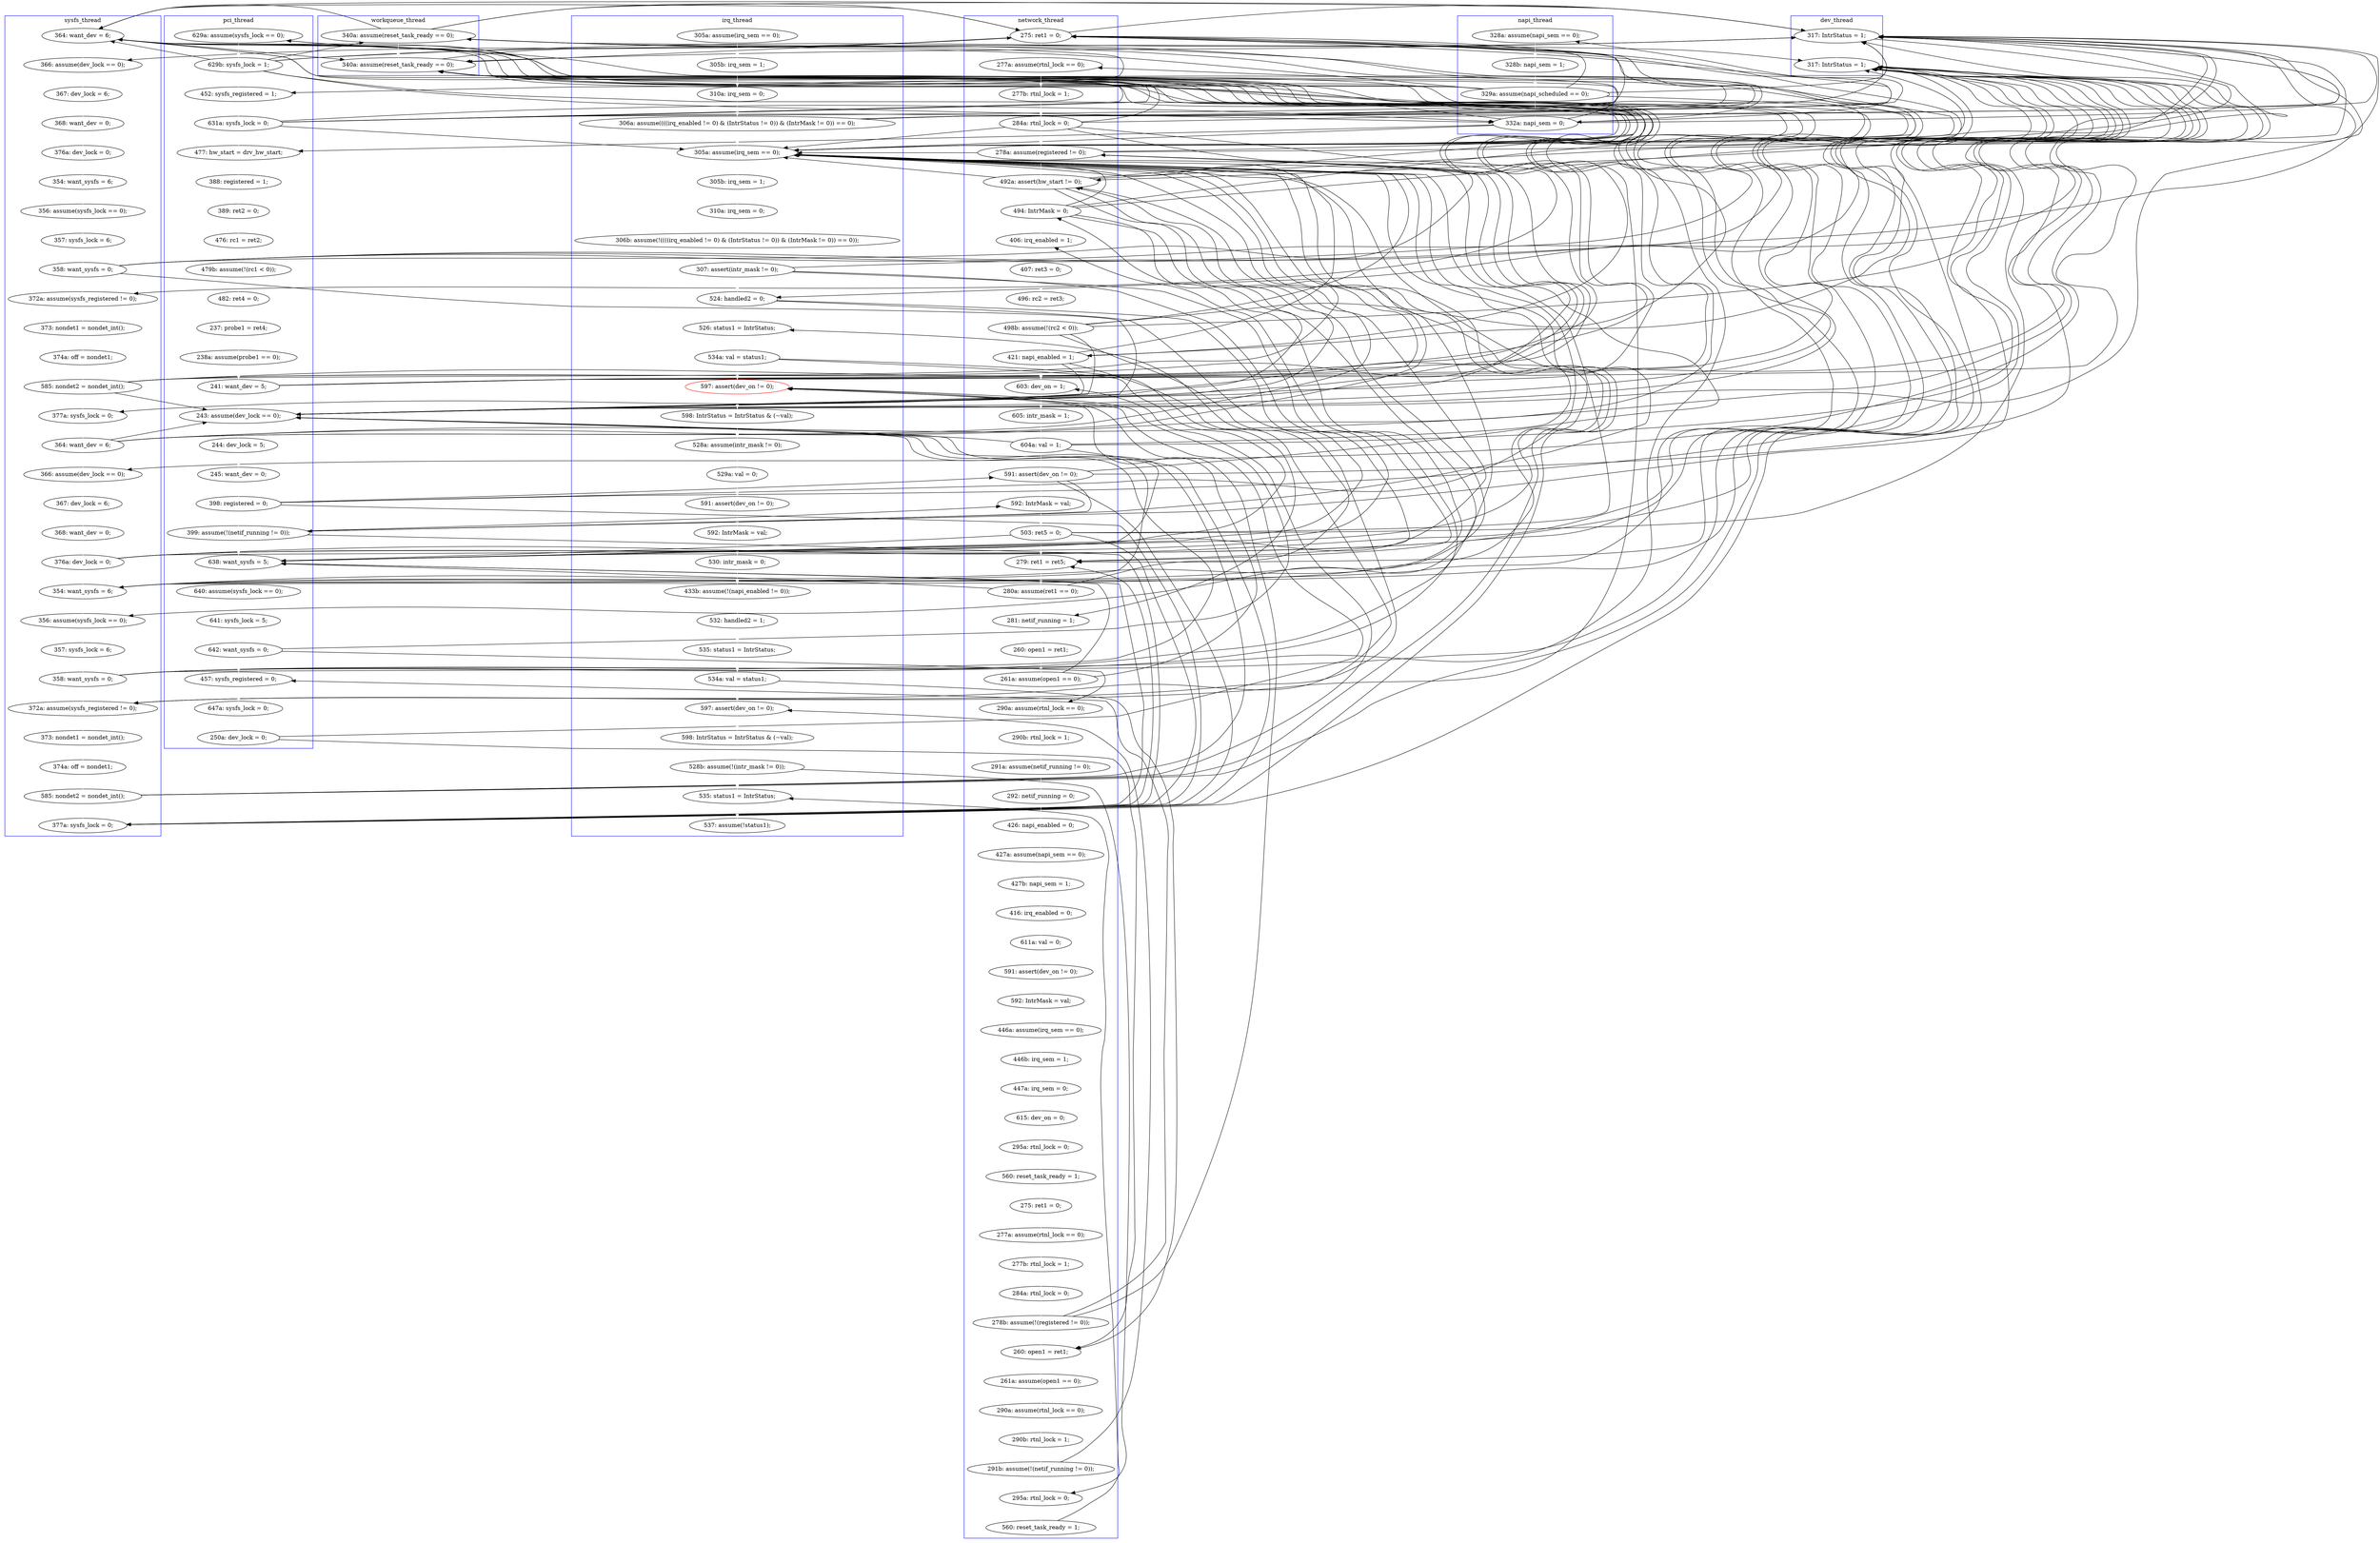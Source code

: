 digraph Counterexample {
	50 -> 89 [color = black, style = solid, constraint = false]
	109 -> 148 [color = black, style = solid, constraint = false]
	209 -> 211 [color = white, style = solid]
	129 -> 192 [color = black, style = solid, constraint = false]
	50 -> 118 [color = black, style = solid, constraint = false]
	86 -> 163 [color = white, style = solid]
	243 -> 246 [color = white, style = solid]
	154 -> 155 [color = white, style = solid]
	129 -> 148 [color = black, style = solid, constraint = false]
	116 -> 148 [color = black, style = solid, constraint = false]
	261 -> 262 [color = white, style = solid]
	138 -> 182 [color = black, style = solid, constraint = false]
	95 -> 96 [color = white, style = solid]
	116 -> 120 [color = white, style = solid]
	130 -> 148 [color = black, style = solid, constraint = false]
	184 -> 186 [color = white, style = solid]
	89 -> 90 [color = black, style = solid, constraint = false]
	123 -> 148 [color = black, style = solid, constraint = false]
	118 -> 148 [color = black, style = solid, constraint = false]
	129 -> 131 [color = white, style = solid]
	148 -> 149 [color = black, style = solid, constraint = false]
	50 -> 182 [color = black, style = solid, constraint = false]
	192 -> 209 [color = black, style = solid, constraint = false]
	61 -> 68 [color = white, style = solid]
	226 -> 230 [color = white, style = solid]
	80 -> 81 [color = white, style = solid]
	314 -> 319 [color = white, style = solid]
	203 -> 206 [color = white, style = solid]
	192 -> 195 [color = black, style = solid, constraint = false]
	129 -> 130 [color = black, style = solid, constraint = false]
	77 -> 80 [color = white, style = solid]
	138 -> 148 [color = black, style = solid, constraint = false]
	149 -> 163 [color = black, style = solid, constraint = false]
	141 -> 142 [color = white, style = solid]
	87 -> 118 [color = black, style = solid, constraint = false]
	43 -> 65 [color = white, style = solid]
	116 -> 182 [color = black, style = solid, constraint = false]
	265 -> 297 [color = white, style = solid]
	81 -> 82 [color = white, style = solid]
	307 -> 314 [color = white, style = solid]
	198 -> 199 [color = black, style = solid, constraint = false]
	35 -> 118 [color = black, style = solid, constraint = false]
	89 -> 163 [color = black, style = solid, constraint = false]
	35 -> 49 [color = black, style = solid, constraint = false]
	82 -> 85 [color = white, style = solid]
	87 -> 90 [color = white, style = solid]
	158 -> 180 [color = white, style = solid]
	129 -> 182 [color = black, style = solid, constraint = false]
	109 -> 113 [color = black, style = solid, constraint = false]
	309 -> 312 [color = white, style = solid]
	35 -> 87 [color = black, style = solid, constraint = false]
	43 -> 89 [color = black, style = solid, constraint = false]
	158 -> 182 [color = black, style = solid, constraint = false]
	158 -> 160 [color = black, style = solid, constraint = false]
	173 -> 209 [color = white, style = solid]
	101 -> 104 [color = black, style = solid, constraint = false]
	145 -> 149 [color = white, style = solid]
	118 -> 129 [color = black, style = solid, constraint = false]
	101 -> 182 [color = black, style = solid, constraint = false]
	86 -> 89 [color = black, style = solid, constraint = false]
	94 -> 95 [color = white, style = solid]
	269 -> 273 [color = white, style = solid]
	109 -> 114 [color = white, style = solid]
	162 -> 163 [color = black, style = solid, constraint = false]
	162 -> 182 [color = black, style = solid, constraint = false]
	307 -> 308 [color = black, style = solid, constraint = false]
	123 -> 129 [color = black, style = solid, constraint = false]
	131 -> 192 [color = black, style = solid, constraint = false]
	130 -> 131 [color = black, style = solid, constraint = false]
	138 -> 140 [color = black, style = solid, constraint = false]
	212 -> 213 [color = white, style = solid]
	123 -> 163 [color = black, style = solid, constraint = false]
	284 -> 286 [color = white, style = solid]
	140 -> 141 [color = white, style = solid]
	51 -> 148 [color = white, style = solid]
	292 -> 293 [color = white, style = solid]
	61 -> 118 [color = black, style = solid, constraint = false]
	283 -> 284 [color = white, style = solid]
	43 -> 51 [color = black, style = solid, constraint = false]
	206 -> 276 [color = black, style = solid, constraint = false]
	50 -> 87 [color = black, style = solid, constraint = false]
	105 -> 106 [color = white, style = solid]
	171 -> 173 [color = white, style = solid]
	89 -> 118 [color = black, style = solid, constraint = false]
	263 -> 265 [color = white, style = solid]
	113 -> 118 [color = black, style = solid, constraint = false]
	192 -> 194 [color = black, style = solid, constraint = false]
	179 -> 180 [color = black, style = solid, constraint = false]
	65 -> 89 [color = black, style = solid, constraint = false]
	213 -> 276 [color = black, style = solid, constraint = false]
	172 -> 182 [color = black, style = solid, constraint = false]
	213 -> 267 [color = white, style = solid]
	87 -> 89 [color = black, style = solid, constraint = false]
	194 -> 195 [color = black, style = solid, constraint = false]
	65 -> 182 [color = black, style = solid, constraint = false]
	118 -> 182 [color = black, style = solid, constraint = false]
	65 -> 68 [color = black, style = solid, constraint = false]
	236 -> 237 [color = white, style = solid]
	213 -> 215 [color = black, style = solid, constraint = false]
	75 -> 76 [color = white, style = solid]
	148 -> 182 [color = black, style = solid, constraint = false]
	85 -> 86 [color = white, style = solid]
	129 -> 163 [color = black, style = solid, constraint = false]
	199 -> 201 [color = white, style = solid]
	131 -> 163 [color = black, style = solid, constraint = false]
	179 -> 209 [color = black, style = solid, constraint = false]
	93 -> 94 [color = white, style = solid]
	43 -> 182 [color = black, style = solid, constraint = false]
	149 -> 153 [color = black, style = solid, constraint = false]
	35 -> 182 [color = white, style = solid]
	206 -> 209 [color = black, style = solid, constraint = false]
	273 -> 276 [color = black, style = solid, constraint = false]
	96 -> 97 [color = white, style = solid]
	61 -> 65 [color = black, style = solid, constraint = false]
	276 -> 277 [color = white, style = solid]
	35 -> 51 [color = black, style = solid, constraint = false]
	145 -> 192 [color = black, style = solid, constraint = false]
	179 -> 192 [color = black, style = solid, constraint = false]
	114 -> 116 [color = white, style = solid]
	137 -> 138 [color = white, style = solid]
	145 -> 163 [color = black, style = solid, constraint = false]
	180 -> 209 [color = black, style = solid, constraint = false]
	180 -> 182 [color = black, style = solid, constraint = false]
	101 -> 118 [color = black, style = solid, constraint = false]
	218 -> 219 [color = white, style = solid]
	173 -> 182 [color = black, style = solid, constraint = false]
	273 -> 297 [color = black, style = solid, constraint = false]
	138 -> 153 [color = white, style = solid]
	182 -> 183 [color = white, style = solid]
	186 -> 188 [color = white, style = solid]
	241 -> 242 [color = white, style = solid]
	118 -> 120 [color = black, style = solid, constraint = false]
	206 -> 215 [color = white, style = solid]
	319 -> 332 [color = black, style = solid, constraint = false]
	171 -> 172 [color = black, style = solid, constraint = false]
	183 -> 184 [color = white, style = solid]
	113 -> 182 [color = black, style = solid, constraint = false]
	312 -> 314 [color = black, style = solid, constraint = false]
	194 -> 209 [color = black, style = solid, constraint = false]
	92 -> 93 [color = white, style = solid]
	29 -> 31 [color = white, style = solid]
	35 -> 89 [color = black, style = solid, constraint = false]
	234 -> 236 [color = white, style = solid]
	99 -> 100 [color = white, style = solid]
	201 -> 276 [color = white, style = solid]
	113 -> 148 [color = black, style = solid, constraint = false]
	86 -> 148 [color = black, style = solid, constraint = false]
	295 -> 308 [color = white, style = solid]
	76 -> 77 [color = white, style = solid]
	123 -> 130 [color = white, style = solid]
	89 -> 99 [color = white, style = solid]
	130 -> 163 [color = black, style = solid, constraint = false]
	198 -> 202 [color = white, style = solid]
	165 -> 171 [color = white, style = solid]
	120 -> 121 [color = white, style = solid]
	122 -> 123 [color = white, style = solid]
	130 -> 136 [color = white, style = solid]
	51 -> 87 [color = black, style = solid, constraint = false]
	89 -> 148 [color = black, style = solid, constraint = false]
	162 -> 180 [color = black, style = solid, constraint = false]
	61 -> 89 [color = black, style = solid, constraint = false]
	158 -> 163 [color = black, style = solid, constraint = false]
	113 -> 163 [color = black, style = solid, constraint = false]
	87 -> 163 [color = black, style = solid, constraint = false]
	173 -> 176 [color = black, style = solid, constraint = false]
	136 -> 137 [color = white, style = solid]
	148 -> 192 [color = black, style = solid, constraint = false]
	173 -> 192 [color = black, style = solid, constraint = false]
	131 -> 136 [color = black, style = solid, constraint = false]
	131 -> 182 [color = black, style = solid, constraint = false]
	89 -> 182 [color = black, style = solid, constraint = false]
	109 -> 163 [color = black, style = solid, constraint = false]
	161 -> 162 [color = white, style = solid]
	267 -> 269 [color = white, style = solid]
	51 -> 56 [color = black, style = solid, constraint = false]
	86 -> 118 [color = black, style = solid, constraint = false]
	100 -> 101 [color = white, style = solid]
	172 -> 176 [color = white, style = solid]
	188 -> 209 [color = black, style = solid, constraint = false]
	179 -> 195 [color = white, style = solid]
	116 -> 118 [color = black, style = solid, constraint = false]
	188 -> 192 [color = black, style = solid, constraint = false]
	56 -> 61 [color = white, style = solid]
	138 -> 192 [color = black, style = solid, constraint = false]
	171 -> 182 [color = black, style = solid, constraint = false]
	308 -> 309 [color = white, style = solid]
	130 -> 192 [color = black, style = solid, constraint = false]
	51 -> 118 [color = black, style = solid, constraint = false]
	262 -> 263 [color = white, style = solid]
	173 -> 180 [color = black, style = solid, constraint = false]
	86 -> 182 [color = black, style = solid, constraint = false]
	123 -> 182 [color = black, style = solid, constraint = false]
	211 -> 212 [color = white, style = solid]
	61 -> 182 [color = black, style = solid, constraint = false]
	101 -> 163 [color = black, style = solid, constraint = false]
	281 -> 283 [color = white, style = solid]
	118 -> 192 [color = white, style = solid]
	51 -> 89 [color = black, style = solid, constraint = false]
	101 -> 113 [color = white, style = solid]
	237 -> 241 [color = white, style = solid]
	188 -> 195 [color = black, style = solid, constraint = false]
	224 -> 225 [color = white, style = solid]
	50 -> 51 [color = black, style = solid, constraint = false]
	131 -> 140 [color = white, style = solid]
	265 -> 267 [color = black, style = solid, constraint = false]
	116 -> 129 [color = black, style = solid, constraint = false]
	97 -> 104 [color = white, style = solid]
	201 -> 202 [color = black, style = solid, constraint = false]
	305 -> 307 [color = white, style = solid]
	300 -> 304 [color = white, style = solid]
	123 -> 192 [color = black, style = solid, constraint = false]
	131 -> 148 [color = black, style = solid, constraint = false]
	97 -> 182 [color = black, style = solid, constraint = false]
	201 -> 209 [color = black, style = solid, constraint = false]
	50 -> 65 [color = black, style = solid, constraint = false]
	90 -> 91 [color = white, style = solid]
	61 -> 148 [color = black, style = solid, constraint = false]
	104 -> 105 [color = white, style = solid]
	242 -> 243 [color = white, style = solid]
	163 -> 164 [color = white, style = solid]
	215 -> 216 [color = white, style = solid]
	230 -> 234 [color = white, style = solid]
	172 -> 192 [color = black, style = solid, constraint = false]
	113 -> 129 [color = white, style = solid]
	277 -> 280 [color = white, style = solid]
	40 -> 41 [color = white, style = solid]
	31 -> 35 [color = white, style = solid]
	118 -> 163 [color = black, style = solid, constraint = false]
	216 -> 218 [color = white, style = solid]
	293 -> 295 [color = white, style = solid]
	35 -> 40 [color = black, style = solid, constraint = false]
	149 -> 160 [color = white, style = solid]
	286 -> 290 [color = white, style = solid]
	61 -> 87 [color = black, style = solid, constraint = false]
	295 -> 297 [color = black, style = solid, constraint = false]
	65 -> 148 [color = black, style = solid, constraint = false]
	160 -> 161 [color = white, style = solid]
	149 -> 192 [color = black, style = solid, constraint = false]
	297 -> 300 [color = white, style = solid]
	145 -> 182 [color = black, style = solid, constraint = false]
	101 -> 148 [color = black, style = solid, constraint = false]
	50 -> 56 [color = white, style = solid]
	43 -> 49 [color = black, style = solid, constraint = false]
	280 -> 281 [color = white, style = solid]
	97 -> 148 [color = black, style = solid, constraint = false]
	28 -> 29 [color = white, style = solid]
	145 -> 148 [color = black, style = solid, constraint = false]
	246 -> 249 [color = white, style = solid]
	86 -> 87 [color = black, style = solid, constraint = false]
	176 -> 179 [color = white, style = solid]
	162 -> 172 [color = white, style = solid]
	91 -> 92 [color = white, style = solid]
	254 -> 260 [color = white, style = solid]
	51 -> 65 [color = black, style = solid, constraint = false]
	43 -> 118 [color = black, style = solid, constraint = false]
	116 -> 163 [color = black, style = solid, constraint = false]
	260 -> 261 [color = white, style = solid]
	97 -> 163 [color = black, style = solid, constraint = false]
	87 -> 148 [color = black, style = solid, constraint = false]
	198 -> 209 [color = black, style = solid, constraint = false]
	202 -> 203 [color = white, style = solid]
	265 -> 276 [color = black, style = solid, constraint = false]
	290 -> 292 [color = white, style = solid]
	149 -> 182 [color = black, style = solid, constraint = false]
	109 -> 182 [color = black, style = solid, constraint = false]
	153 -> 154 [color = white, style = solid]
	41 -> 43 [color = white, style = solid]
	162 -> 192 [color = black, style = solid, constraint = false]
	172 -> 173 [color = black, style = solid, constraint = false]
	312 -> 332 [color = white, style = solid]
	130 -> 182 [color = black, style = solid, constraint = false]
	145 -> 153 [color = black, style = solid, constraint = false]
	195 -> 198 [color = white, style = solid]
	113 -> 114 [color = black, style = solid, constraint = false]
	142 -> 145 [color = white, style = solid]
	188 -> 194 [color = white, style = solid]
	68 -> 75 [color = white, style = solid]
	97 -> 99 [color = black, style = solid, constraint = false]
	180 -> 195 [color = black, style = solid, constraint = false]
	304 -> 305 [color = white, style = solid]
	171 -> 180 [color = black, style = solid, constraint = false]
	65 -> 87 [color = black, style = solid, constraint = false]
	164 -> 165 [color = white, style = solid]
	219 -> 224 [color = white, style = solid]
	158 -> 192 [color = black, style = solid, constraint = false]
	106 -> 109 [color = white, style = solid]
	109 -> 118 [color = black, style = solid, constraint = false]
	87 -> 182 [color = black, style = solid, constraint = false]
	179 -> 182 [color = black, style = solid, constraint = false]
	148 -> 153 [color = black, style = solid, constraint = false]
	332 -> 334 [color = white, style = solid]
	97 -> 118 [color = black, style = solid, constraint = false]
	43 -> 87 [color = black, style = solid, constraint = false]
	155 -> 158 [color = white, style = solid]
	138 -> 163 [color = black, style = solid, constraint = false]
	121 -> 122 [color = white, style = solid]
	148 -> 163 [color = black, style = solid, constraint = false]
	51 -> 182 [color = black, style = solid, constraint = false]
	225 -> 226 [color = white, style = solid]
	65 -> 118 [color = black, style = solid, constraint = false]
	171 -> 192 [color = black, style = solid, constraint = false]
	172 -> 180 [color = black, style = solid, constraint = false]
	249 -> 254 [color = white, style = solid]
	49 -> 50 [color = white, style = solid]
	180 -> 192 [color = black, style = solid, constraint = false]
	194 -> 199 [color = white, style = solid]
	subgraph cluster4 {
		label = napi_thread
		color = blue
		43  [label = "329a: assume(napi_scheduled == 0);"]
		41  [label = "328b: napi_sem = 1;"]
		40  [label = "328a: assume(napi_sem == 0);"]
		65  [label = "332a: napi_sem = 0;"]
	}
	subgraph cluster5 {
		label = workqueue_thread
		color = blue
		148  [label = "340a: assume(reset_task_ready == 0);"]
		51  [label = "340a: assume(reset_task_ready == 0);"]
	}
	subgraph cluster1 {
		label = pci_thread
		color = blue
		273  [label = "250a: dev_lock = 0;"]
		61  [label = "631a: sysfs_lock = 0;"]
		86  [label = "241: want_dev = 5;"]
		80  [label = "479b: assume(!(rc1 < 0));"]
		81  [label = "482: ret4 = 0;"]
		164  [label = "244: dev_lock = 5;"]
		165  [label = "245: want_dev = 0;"]
		211  [label = "640: assume(sysfs_lock == 0);"]
		77  [label = "476: rc1 = ret2;"]
		75  [label = "388: registered = 1;"]
		269  [label = "647a: sysfs_lock = 0;"]
		173  [label = "399: assume(!(netif_running != 0));"]
		56  [label = "452: sysfs_registered = 1;"]
		76  [label = "389: ret2 = 0;"]
		209  [label = "638: want_sysfs = 5;"]
		212  [label = "641: sysfs_lock = 5;"]
		163  [label = "243: assume(dev_lock == 0);"]
		171  [label = "398: registered = 0;"]
		50  [label = "629b: sysfs_lock = 1;"]
		267  [label = "457: sysfs_registered = 0;"]
		213  [label = "642: want_sysfs = 0;"]
		85  [label = "238a: assume(probe1 == 0);"]
		82  [label = "237: probe1 = ret4;"]
		49  [label = "629a: assume(sysfs_lock == 0);"]
		68  [label = "477: hw_start = drv_hw_start;"]
	}
	subgraph cluster3 {
		label = irq_thread
		color = blue
		28  [label = "305a: assume(irq_sem == 0);"]
		332  [label = "535: status1 = IntrStatus;"]
		183  [label = "305b: irq_sem = 1;"]
		29  [label = "305b: irq_sem = 1;"]
		182  [label = "305a: assume(irq_sem == 0);"]
		280  [label = "528a: assume(intr_mask != 0);"]
		277  [label = "598: IntrStatus = IntrStatus & (~val);"]
		290  [label = "433b: assume(!(napi_enabled != 0));"]
		281  [label = "529a: val = 0;"]
		284  [label = "592: IntrMask = val;"]
		286  [label = "530: intr_mask = 0;"]
		293  [label = "535: status1 = IntrStatus;"]
		199  [label = "526: status1 = IntrStatus;"]
		309  [label = "598: IntrStatus = IntrStatus & (~val);"]
		312  [label = "528b: assume(!(intr_mask != 0));"]
		308  [label = "597: assert(dev_on != 0);"]
		292  [label = "532: handled2 = 1;"]
		31  [label = "310a: irq_sem = 0;"]
		295  [label = "534a: val = status1;"]
		186  [label = "306b: assume(!((((irq_enabled != 0) & (IntrStatus != 0)) & (IntrMask != 0)) == 0));"]
		188  [label = "307: assert(intr_mask != 0);"]
		201  [label = "534a: val = status1;"]
		334  [label = "537: assume(!status1);"]
		276  [label = "597: assert(dev_on != 0);", color = red]
		283  [label = "591: assert(dev_on != 0);"]
		35  [label = "306a: assume((((irq_enabled != 0) & (IntrStatus != 0)) & (IntrMask != 0)) == 0);"]
		194  [label = "524: handled2 = 0;"]
		184  [label = "310a: irq_sem = 0;"]
	}
	subgraph cluster7 {
		label = dev_thread
		color = blue
		192  [label = "317: IntrStatus = 1;"]
		118  [label = "317: IntrStatus = 1;"]
	}
	subgraph cluster6 {
		label = sysfs_thread
		color = blue
		138  [label = "358: want_sysfs = 0;"]
		106  [label = "374a: off = nondet1;"]
		109  [label = "585: nondet2 = nondet_int();"]
		116  [label = "364: want_dev = 6;"]
		92  [label = "368: want_dev = 0;"]
		105  [label = "373: nondet1 = nondet_int();"]
		91  [label = "367: dev_lock = 6;"]
		120  [label = "366: assume(dev_lock == 0);"]
		155  [label = "374a: off = nondet1;"]
		95  [label = "356: assume(sysfs_lock == 0);"]
		87  [label = "364: want_dev = 6;"]
		122  [label = "368: want_dev = 0;"]
		130  [label = "354: want_sysfs = 6;"]
		93  [label = "376a: dev_lock = 0;"]
		104  [label = "372a: assume(sysfs_registered != 0);"]
		123  [label = "376a: dev_lock = 0;"]
		97  [label = "358: want_sysfs = 0;"]
		153  [label = "372a: assume(sysfs_registered != 0);"]
		121  [label = "367: dev_lock = 6;"]
		137  [label = "357: sysfs_lock = 6;"]
		180  [label = "377a: sysfs_lock = 0;"]
		114  [label = "377a: sysfs_lock = 0;"]
		154  [label = "373: nondet1 = nondet_int();"]
		90  [label = "366: assume(dev_lock == 0);"]
		136  [label = "356: assume(sysfs_lock == 0);"]
		96  [label = "357: sysfs_lock = 6;"]
		94  [label = "354: want_sysfs = 6;"]
		158  [label = "585: nondet2 = nondet_int();"]
	}
	subgraph cluster2 {
		label = network_thread
		color = blue
		129  [label = "492a: assert(hw_start != 0);"]
		162  [label = "604a: val = 1;"]
		176  [label = "592: IntrMask = val;"]
		226  [label = "427b: napi_sem = 1;"]
		304  [label = "290a: assume(rtnl_lock == 0);"]
		203  [label = "260: open1 = ret1;"]
		145  [label = "498b: assume(!(rc2 < 0));"]
		249  [label = "295a: rtnl_lock = 0;"]
		225  [label = "427a: assume(napi_sem == 0);"]
		243  [label = "447a: irq_sem = 0;"]
		101  [label = "284a: rtnl_lock = 0;"]
		237  [label = "592: IntrMask = val;"]
		202  [label = "281: netif_running = 1;"]
		297  [label = "260: open1 = ret1;"]
		260  [label = "275: ret1 = 0;"]
		241  [label = "446a: assume(irq_sem == 0);"]
		172  [label = "591: assert(dev_on != 0);"]
		149  [label = "421: napi_enabled = 1;"]
		218  [label = "291a: assume(netif_running != 0);"]
		216  [label = "290b: rtnl_lock = 1;"]
		161  [label = "605: intr_mask = 1;"]
		131  [label = "494: IntrMask = 0;"]
		224  [label = "426: napi_enabled = 0;"]
		219  [label = "292: netif_running = 0;"]
		234  [label = "611a: val = 0;"]
		261  [label = "277a: assume(rtnl_lock == 0);"]
		141  [label = "407: ret3 = 0;"]
		262  [label = "277b: rtnl_lock = 1;"]
		319  [label = "560: reset_task_ready = 1;"]
		206  [label = "261a: assume(open1 == 0);"]
		254  [label = "560: reset_task_ready = 1;"]
		307  [label = "291b: assume(!(netif_running != 0));"]
		100  [label = "277b: rtnl_lock = 1;"]
		160  [label = "603: dev_on = 1;"]
		142  [label = "496: rc2 = ret3;"]
		230  [label = "416: irq_enabled = 0;"]
		300  [label = "261a: assume(open1 == 0);"]
		195  [label = "279: ret1 = ret5;"]
		265  [label = "278b: assume(!(registered != 0));"]
		140  [label = "406: irq_enabled = 1;"]
		246  [label = "615: dev_on = 0;"]
		263  [label = "284a: rtnl_lock = 0;"]
		215  [label = "290a: assume(rtnl_lock == 0);"]
		179  [label = "503: ret5 = 0;"]
		314  [label = "295a: rtnl_lock = 0;"]
		99  [label = "277a: assume(rtnl_lock == 0);"]
		113  [label = "278a: assume(registered != 0);"]
		236  [label = "591: assert(dev_on != 0);"]
		242  [label = "446b: irq_sem = 1;"]
		198  [label = "280a: assume(ret1 == 0);"]
		305  [label = "290b: rtnl_lock = 1;"]
		89  [label = "275: ret1 = 0;"]
	}
}